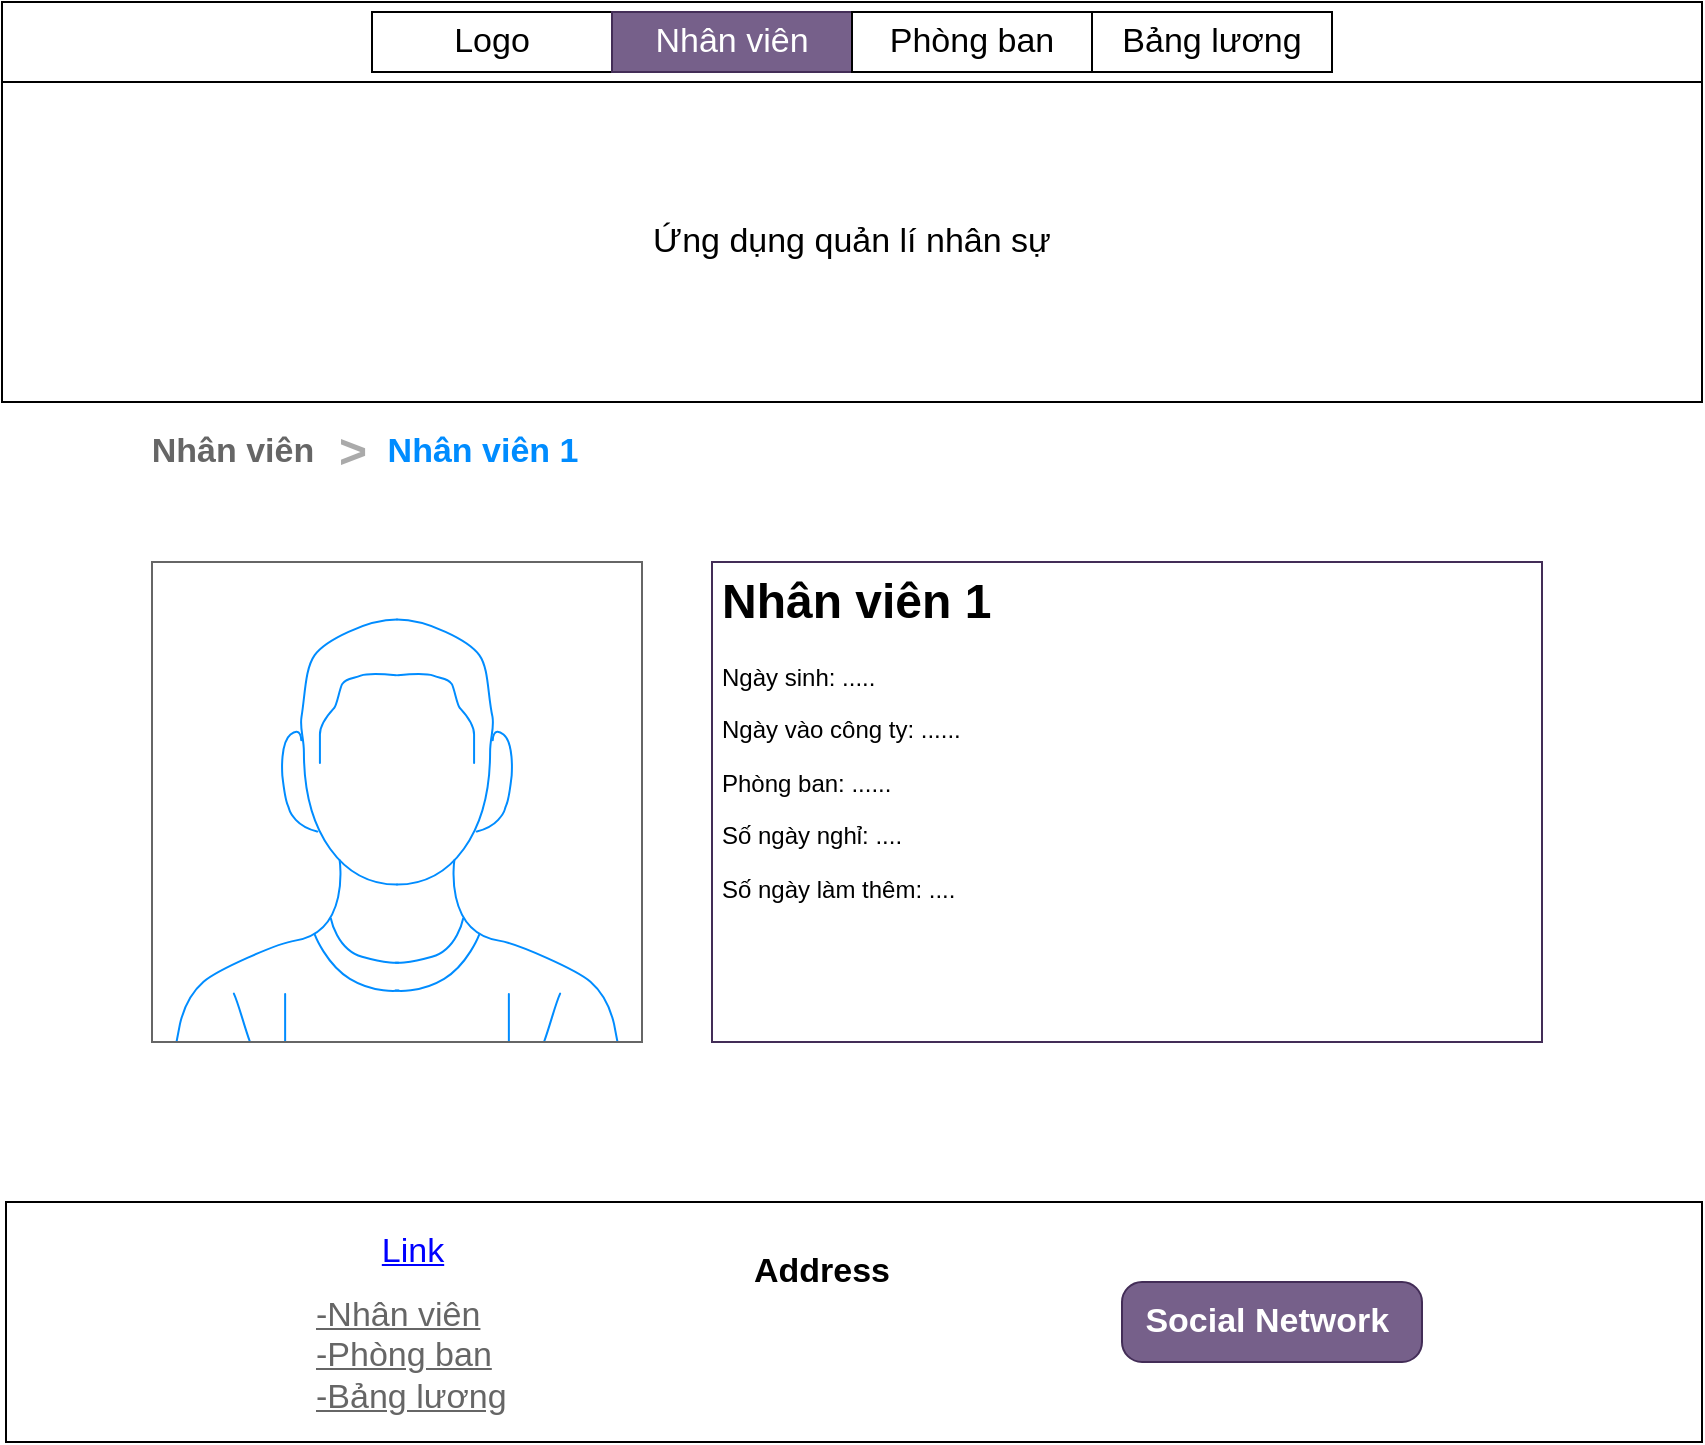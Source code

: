 <mxfile>
    <diagram id="t8GFGelEE8YzIQEpem-G" name="Page-1">
        <mxGraphModel dx="1720" dy="767" grid="1" gridSize="10" guides="1" tooltips="1" connect="1" arrows="1" fold="1" page="1" pageScale="1" pageWidth="850" pageHeight="1100" math="0" shadow="0">
            <root>
                <mxCell id="0"/>
                <mxCell id="1" parent="0"/>
                <mxCell id="2" value="" style="rounded=0;whiteSpace=wrap;html=1;align=center;" vertex="1" parent="1">
                    <mxGeometry y="40" width="850" height="160" as="geometry"/>
                </mxCell>
                <mxCell id="3" value="" style="edgeStyle=none;html=1;" edge="1" parent="1" target="2">
                    <mxGeometry relative="1" as="geometry">
                        <mxPoint x="283.333" y="30.0" as="sourcePoint"/>
                    </mxGeometry>
                </mxCell>
                <mxCell id="4" value="&lt;font style=&quot;font-size: 17px&quot;&gt;Ứng dụng quản lí nhân sự&lt;/font&gt;" style="text;html=1;strokeColor=none;fillColor=none;align=center;verticalAlign=middle;whiteSpace=wrap;rounded=0;strokeWidth=7;" vertex="1" parent="1">
                    <mxGeometry x="270" y="105" width="310" height="30" as="geometry"/>
                </mxCell>
                <mxCell id="5" style="edgeStyle=none;html=1;exitX=0.5;exitY=1;exitDx=0;exitDy=0;fontSize=17;" edge="1" parent="1" source="6" target="2">
                    <mxGeometry relative="1" as="geometry"/>
                </mxCell>
                <mxCell id="6" value="" style="rounded=0;whiteSpace=wrap;html=1;fontSize=17;strokeWidth=1;" vertex="1" parent="1">
                    <mxGeometry width="850" height="40" as="geometry"/>
                </mxCell>
                <mxCell id="7" value="Logo" style="rounded=0;whiteSpace=wrap;html=1;fontSize=17;strokeWidth=1;" vertex="1" parent="1">
                    <mxGeometry x="185" y="5" width="120" height="30" as="geometry"/>
                </mxCell>
                <mxCell id="8" value="Nhân viên" style="rounded=0;whiteSpace=wrap;html=1;fontSize=17;strokeWidth=1;fillColor=#76608a;fontColor=#ffffff;strokeColor=#432D57;" vertex="1" parent="1">
                    <mxGeometry x="305" y="5" width="120" height="30" as="geometry"/>
                </mxCell>
                <mxCell id="9" value="Phòng ban" style="rounded=0;whiteSpace=wrap;html=1;fontSize=17;strokeWidth=1;" vertex="1" parent="1">
                    <mxGeometry x="425" y="5" width="120" height="30" as="geometry"/>
                </mxCell>
                <mxCell id="10" value="Bảng lương" style="rounded=0;whiteSpace=wrap;html=1;fontSize=17;strokeWidth=1;" vertex="1" parent="1">
                    <mxGeometry x="545" y="5" width="120" height="30" as="geometry"/>
                </mxCell>
                <mxCell id="11" value="" style="rounded=0;whiteSpace=wrap;html=1;fontSize=17;strokeWidth=1;" vertex="1" parent="1">
                    <mxGeometry x="2" y="600" width="848" height="120" as="geometry"/>
                </mxCell>
                <mxCell id="12" value="Link" style="shape=rectangle;strokeColor=none;fillColor=none;linkText=;fontSize=17;fontColor=#0000ff;fontStyle=4;html=1;align=center;" vertex="1" parent="1">
                    <mxGeometry x="130" y="610" width="150" height="30" as="geometry"/>
                </mxCell>
                <mxCell id="13" value="&lt;u&gt;-Nhân viên&lt;br&gt;-Phòng ban&lt;br&gt;-Bảng lương&lt;/u&gt;" style="strokeWidth=1;shadow=0;dashed=0;align=center;html=1;shape=mxgraph.mockup.text.bulletedList;textColor=#666666;mainText=,,,,;textSize=17;bulletStyle=none;strokeColor=none;fillColor=none;align=left;verticalAlign=top;fontSize=17;fontColor=#666666;" vertex="1" parent="1">
                    <mxGeometry x="155" y="640" width="150" height="60" as="geometry"/>
                </mxCell>
                <mxCell id="14" value="&lt;b&gt;Address&lt;/b&gt;" style="text;html=1;strokeColor=none;fillColor=none;align=center;verticalAlign=middle;whiteSpace=wrap;rounded=0;fontSize=17;" vertex="1" parent="1">
                    <mxGeometry x="380" y="620" width="60" height="30" as="geometry"/>
                </mxCell>
                <mxCell id="15" value="Social Network&amp;nbsp;" style="strokeWidth=1;shadow=0;dashed=0;align=center;html=1;shape=mxgraph.mockup.buttons.button;strokeColor=#432D57;mainText=;buttonStyle=round;fontSize=17;fontStyle=1;fillColor=#76608a;whiteSpace=wrap;fontColor=#ffffff;" vertex="1" parent="1">
                    <mxGeometry x="560" y="640" width="150" height="40" as="geometry"/>
                </mxCell>
                <mxCell id="20" value="Nhân viên" style="strokeWidth=1;shadow=0;dashed=0;align=center;html=1;shape=mxgraph.mockup.navigation.anchor;fontSize=17;fontColor=#666666;fontStyle=1;" vertex="1" parent="1">
                    <mxGeometry x="75" y="210" width="80" height="30" as="geometry"/>
                </mxCell>
                <mxCell id="21" value="&gt;" style="strokeWidth=1;shadow=0;dashed=0;align=center;html=1;shape=mxgraph.mockup.navigation.anchor;fontSize=24;fontColor=#aaaaaa;fontStyle=1;" vertex="1" parent="1">
                    <mxGeometry x="165" y="210" width="20" height="30" as="geometry"/>
                </mxCell>
                <mxCell id="22" value="Nhân viên 1" style="strokeWidth=1;shadow=0;dashed=0;align=center;html=1;shape=mxgraph.mockup.navigation.anchor;fontSize=17;fontColor=#008cff;fontStyle=1;" vertex="1" parent="1">
                    <mxGeometry x="210" y="210" width="60" height="30" as="geometry"/>
                </mxCell>
                <mxCell id="24" value="" style="verticalLabelPosition=bottom;shadow=0;dashed=0;align=center;html=1;verticalAlign=top;strokeWidth=1;shape=mxgraph.mockup.containers.userMale;strokeColor=#666666;strokeColor2=#008cff;" vertex="1" parent="1">
                    <mxGeometry x="75" y="280" width="245" height="240" as="geometry"/>
                </mxCell>
                <mxCell id="25" value="&lt;h1&gt;&lt;font color=&quot;#000000&quot;&gt;Nhân viên 1&lt;/font&gt;&lt;/h1&gt;&lt;p&gt;&lt;font color=&quot;#000000&quot;&gt;Ngày sinh: .....&lt;/font&gt;&lt;/p&gt;&lt;p&gt;&lt;font color=&quot;#000000&quot;&gt;Ngày vào công ty: ......&lt;/font&gt;&lt;/p&gt;&lt;p&gt;&lt;font color=&quot;#000000&quot;&gt;Phòng ban: ......&lt;/font&gt;&lt;/p&gt;&lt;p&gt;&lt;font color=&quot;#000000&quot;&gt;Số ngày nghỉ: ....&lt;/font&gt;&lt;/p&gt;&lt;p&gt;&lt;font color=&quot;#000000&quot;&gt;Số ngày làm thêm: ....&lt;/font&gt;&lt;/p&gt;" style="text;html=1;strokeColor=#432D57;fillColor=none;spacing=5;spacingTop=-20;whiteSpace=wrap;overflow=hidden;rounded=0;fontColor=#ffffff;" vertex="1" parent="1">
                    <mxGeometry x="355" y="280" width="415" height="240" as="geometry"/>
                </mxCell>
            </root>
        </mxGraphModel>
    </diagram>
</mxfile>